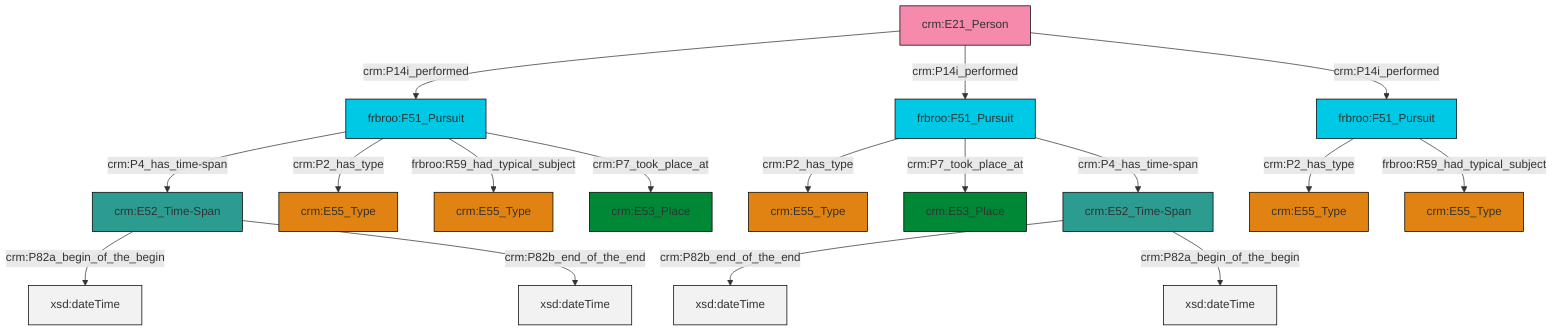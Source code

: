 graph TD
classDef Literal fill:#f2f2f2,stroke:#000000;
classDef CRM_Entity fill:#FFFFFF,stroke:#000000;
classDef Temporal_Entity fill:#00C9E6, stroke:#000000;
classDef Type fill:#E18312, stroke:#000000;
classDef Time-Span fill:#2C9C91, stroke:#000000;
classDef Appellation fill:#FFEB7F, stroke:#000000;
classDef Place fill:#008836, stroke:#000000;
classDef Persistent_Item fill:#B266B2, stroke:#000000;
classDef Conceptual_Object fill:#FFD700, stroke:#000000;
classDef Physical_Thing fill:#D2B48C, stroke:#000000;
classDef Actor fill:#f58aad, stroke:#000000;
classDef PC_Classes fill:#4ce600, stroke:#000000;
classDef Multi fill:#cccccc,stroke:#000000;

0["crm:E52_Time-Span"]:::Time-Span -->|crm:P82b_end_of_the_end| 1[xsd:dateTime]:::Literal
4["frbroo:F51_Pursuit"]:::Temporal_Entity -->|crm:P4_has_time-span| 5["crm:E52_Time-Span"]:::Time-Span
6["crm:E21_Person"]:::Actor -->|crm:P14i_performed| 4["frbroo:F51_Pursuit"]:::Temporal_Entity
8["frbroo:F51_Pursuit"]:::Temporal_Entity -->|crm:P2_has_type| 9["crm:E55_Type"]:::Type
8["frbroo:F51_Pursuit"]:::Temporal_Entity -->|crm:P7_took_place_at| 2["crm:E53_Place"]:::Place
4["frbroo:F51_Pursuit"]:::Temporal_Entity -->|crm:P2_has_type| 12["crm:E55_Type"]:::Type
17["frbroo:F51_Pursuit"]:::Temporal_Entity -->|crm:P2_has_type| 10["crm:E55_Type"]:::Type
17["frbroo:F51_Pursuit"]:::Temporal_Entity -->|frbroo:R59_had_typical_subject| 21["crm:E55_Type"]:::Type
5["crm:E52_Time-Span"]:::Time-Span -->|crm:P82a_begin_of_the_begin| 22[xsd:dateTime]:::Literal
5["crm:E52_Time-Span"]:::Time-Span -->|crm:P82b_end_of_the_end| 24[xsd:dateTime]:::Literal
6["crm:E21_Person"]:::Actor -->|crm:P14i_performed| 8["frbroo:F51_Pursuit"]:::Temporal_Entity
4["frbroo:F51_Pursuit"]:::Temporal_Entity -->|frbroo:R59_had_typical_subject| 25["crm:E55_Type"]:::Type
8["frbroo:F51_Pursuit"]:::Temporal_Entity -->|crm:P4_has_time-span| 0["crm:E52_Time-Span"]:::Time-Span
0["crm:E52_Time-Span"]:::Time-Span -->|crm:P82a_begin_of_the_begin| 30[xsd:dateTime]:::Literal
6["crm:E21_Person"]:::Actor -->|crm:P14i_performed| 17["frbroo:F51_Pursuit"]:::Temporal_Entity
4["frbroo:F51_Pursuit"]:::Temporal_Entity -->|crm:P7_took_place_at| 19["crm:E53_Place"]:::Place